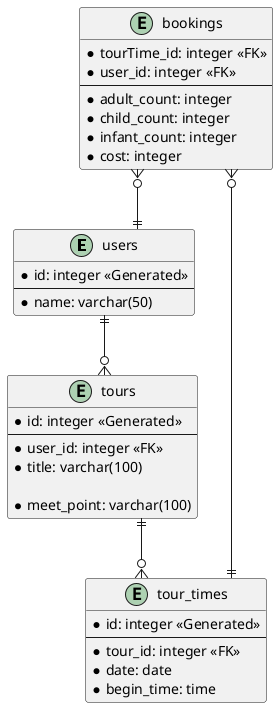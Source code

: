 @startuml
skinparam linetype ortho

entity users {
    *id: integer <<Generated>>
    --
    *name: varchar(50)
}

entity tours {
    *id: integer <<Generated>>
    --
    *user_id: integer <<FK>>
    *title: varchar(100)

    *meet_point: varchar(100)
}

entity tour_times {
    *id: integer <<Generated>>
    --
    *tour_id: integer <<FK>>
    *date: date
    *begin_time: time
}

entity bookings {
    *tourTime_id: integer <<FK>>
    *user_id: integer <<FK>>
    --
    *adult_count: integer
    *child_count: integer
    *infant_count: integer
    *cost: integer
}

users ||--o{ tours
tours ||--o{ tour_times
bookings }o--|| tour_times
bookings }o--|| users

@enduml
